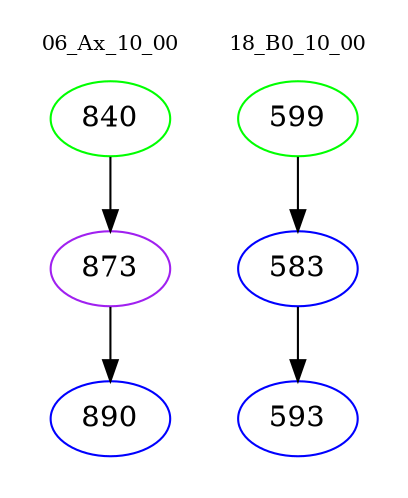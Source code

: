 digraph{
subgraph cluster_0 {
color = white
label = "06_Ax_10_00";
fontsize=10;
T0_840 [label="840", color="green"]
T0_840 -> T0_873 [color="black"]
T0_873 [label="873", color="purple"]
T0_873 -> T0_890 [color="black"]
T0_890 [label="890", color="blue"]
}
subgraph cluster_1 {
color = white
label = "18_B0_10_00";
fontsize=10;
T1_599 [label="599", color="green"]
T1_599 -> T1_583 [color="black"]
T1_583 [label="583", color="blue"]
T1_583 -> T1_593 [color="black"]
T1_593 [label="593", color="blue"]
}
}
